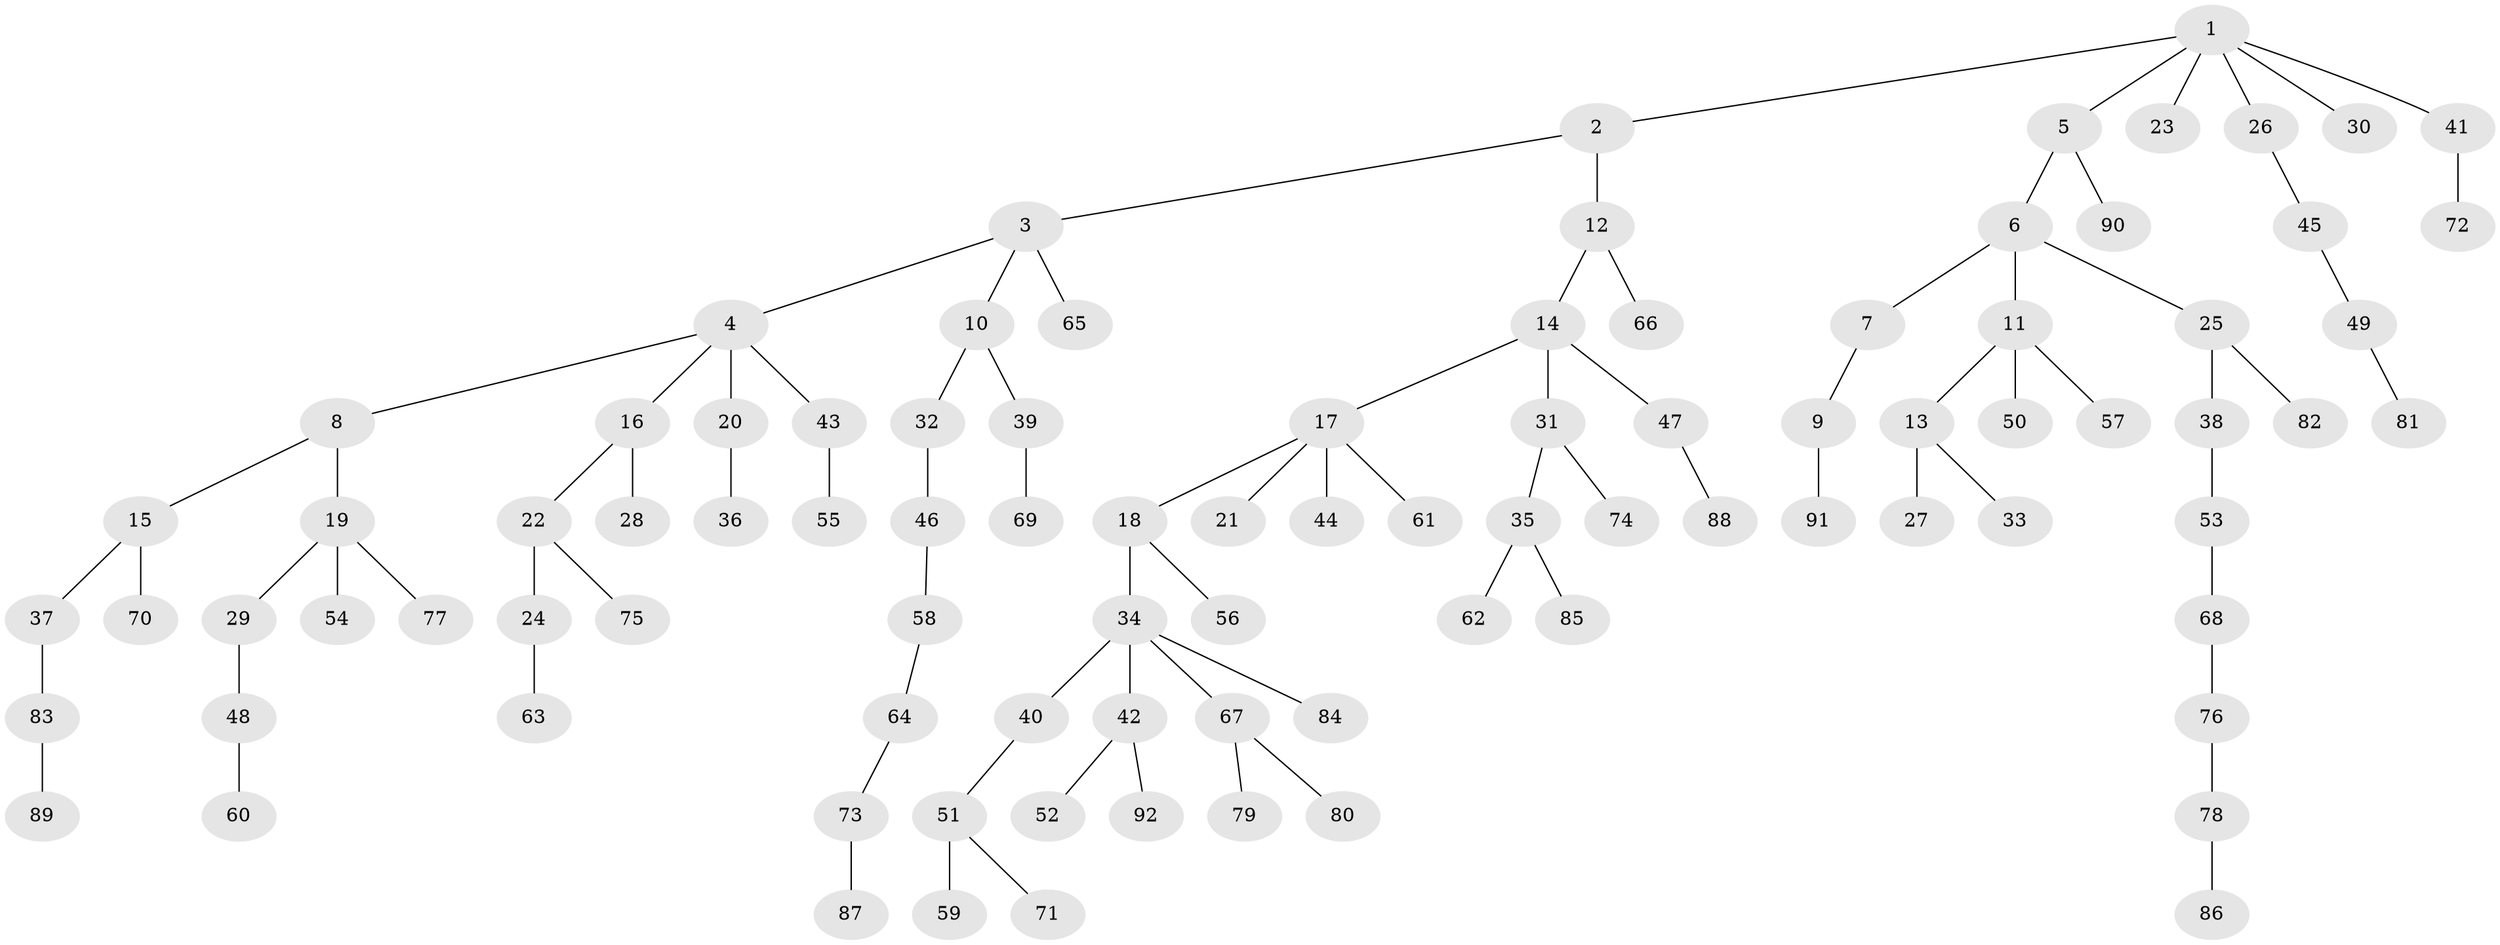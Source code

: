 // coarse degree distribution, {7: 0.016666666666666666, 3: 0.06666666666666667, 5: 0.03333333333333333, 2: 0.3, 6: 0.05, 4: 0.016666666666666666, 1: 0.5166666666666667}
// Generated by graph-tools (version 1.1) at 2025/42/03/06/25 10:42:03]
// undirected, 92 vertices, 91 edges
graph export_dot {
graph [start="1"]
  node [color=gray90,style=filled];
  1;
  2;
  3;
  4;
  5;
  6;
  7;
  8;
  9;
  10;
  11;
  12;
  13;
  14;
  15;
  16;
  17;
  18;
  19;
  20;
  21;
  22;
  23;
  24;
  25;
  26;
  27;
  28;
  29;
  30;
  31;
  32;
  33;
  34;
  35;
  36;
  37;
  38;
  39;
  40;
  41;
  42;
  43;
  44;
  45;
  46;
  47;
  48;
  49;
  50;
  51;
  52;
  53;
  54;
  55;
  56;
  57;
  58;
  59;
  60;
  61;
  62;
  63;
  64;
  65;
  66;
  67;
  68;
  69;
  70;
  71;
  72;
  73;
  74;
  75;
  76;
  77;
  78;
  79;
  80;
  81;
  82;
  83;
  84;
  85;
  86;
  87;
  88;
  89;
  90;
  91;
  92;
  1 -- 2;
  1 -- 5;
  1 -- 23;
  1 -- 26;
  1 -- 30;
  1 -- 41;
  2 -- 3;
  2 -- 12;
  3 -- 4;
  3 -- 10;
  3 -- 65;
  4 -- 8;
  4 -- 16;
  4 -- 20;
  4 -- 43;
  5 -- 6;
  5 -- 90;
  6 -- 7;
  6 -- 11;
  6 -- 25;
  7 -- 9;
  8 -- 15;
  8 -- 19;
  9 -- 91;
  10 -- 32;
  10 -- 39;
  11 -- 13;
  11 -- 50;
  11 -- 57;
  12 -- 14;
  12 -- 66;
  13 -- 27;
  13 -- 33;
  14 -- 17;
  14 -- 31;
  14 -- 47;
  15 -- 37;
  15 -- 70;
  16 -- 22;
  16 -- 28;
  17 -- 18;
  17 -- 21;
  17 -- 44;
  17 -- 61;
  18 -- 34;
  18 -- 56;
  19 -- 29;
  19 -- 54;
  19 -- 77;
  20 -- 36;
  22 -- 24;
  22 -- 75;
  24 -- 63;
  25 -- 38;
  25 -- 82;
  26 -- 45;
  29 -- 48;
  31 -- 35;
  31 -- 74;
  32 -- 46;
  34 -- 40;
  34 -- 42;
  34 -- 67;
  34 -- 84;
  35 -- 62;
  35 -- 85;
  37 -- 83;
  38 -- 53;
  39 -- 69;
  40 -- 51;
  41 -- 72;
  42 -- 52;
  42 -- 92;
  43 -- 55;
  45 -- 49;
  46 -- 58;
  47 -- 88;
  48 -- 60;
  49 -- 81;
  51 -- 59;
  51 -- 71;
  53 -- 68;
  58 -- 64;
  64 -- 73;
  67 -- 79;
  67 -- 80;
  68 -- 76;
  73 -- 87;
  76 -- 78;
  78 -- 86;
  83 -- 89;
}
